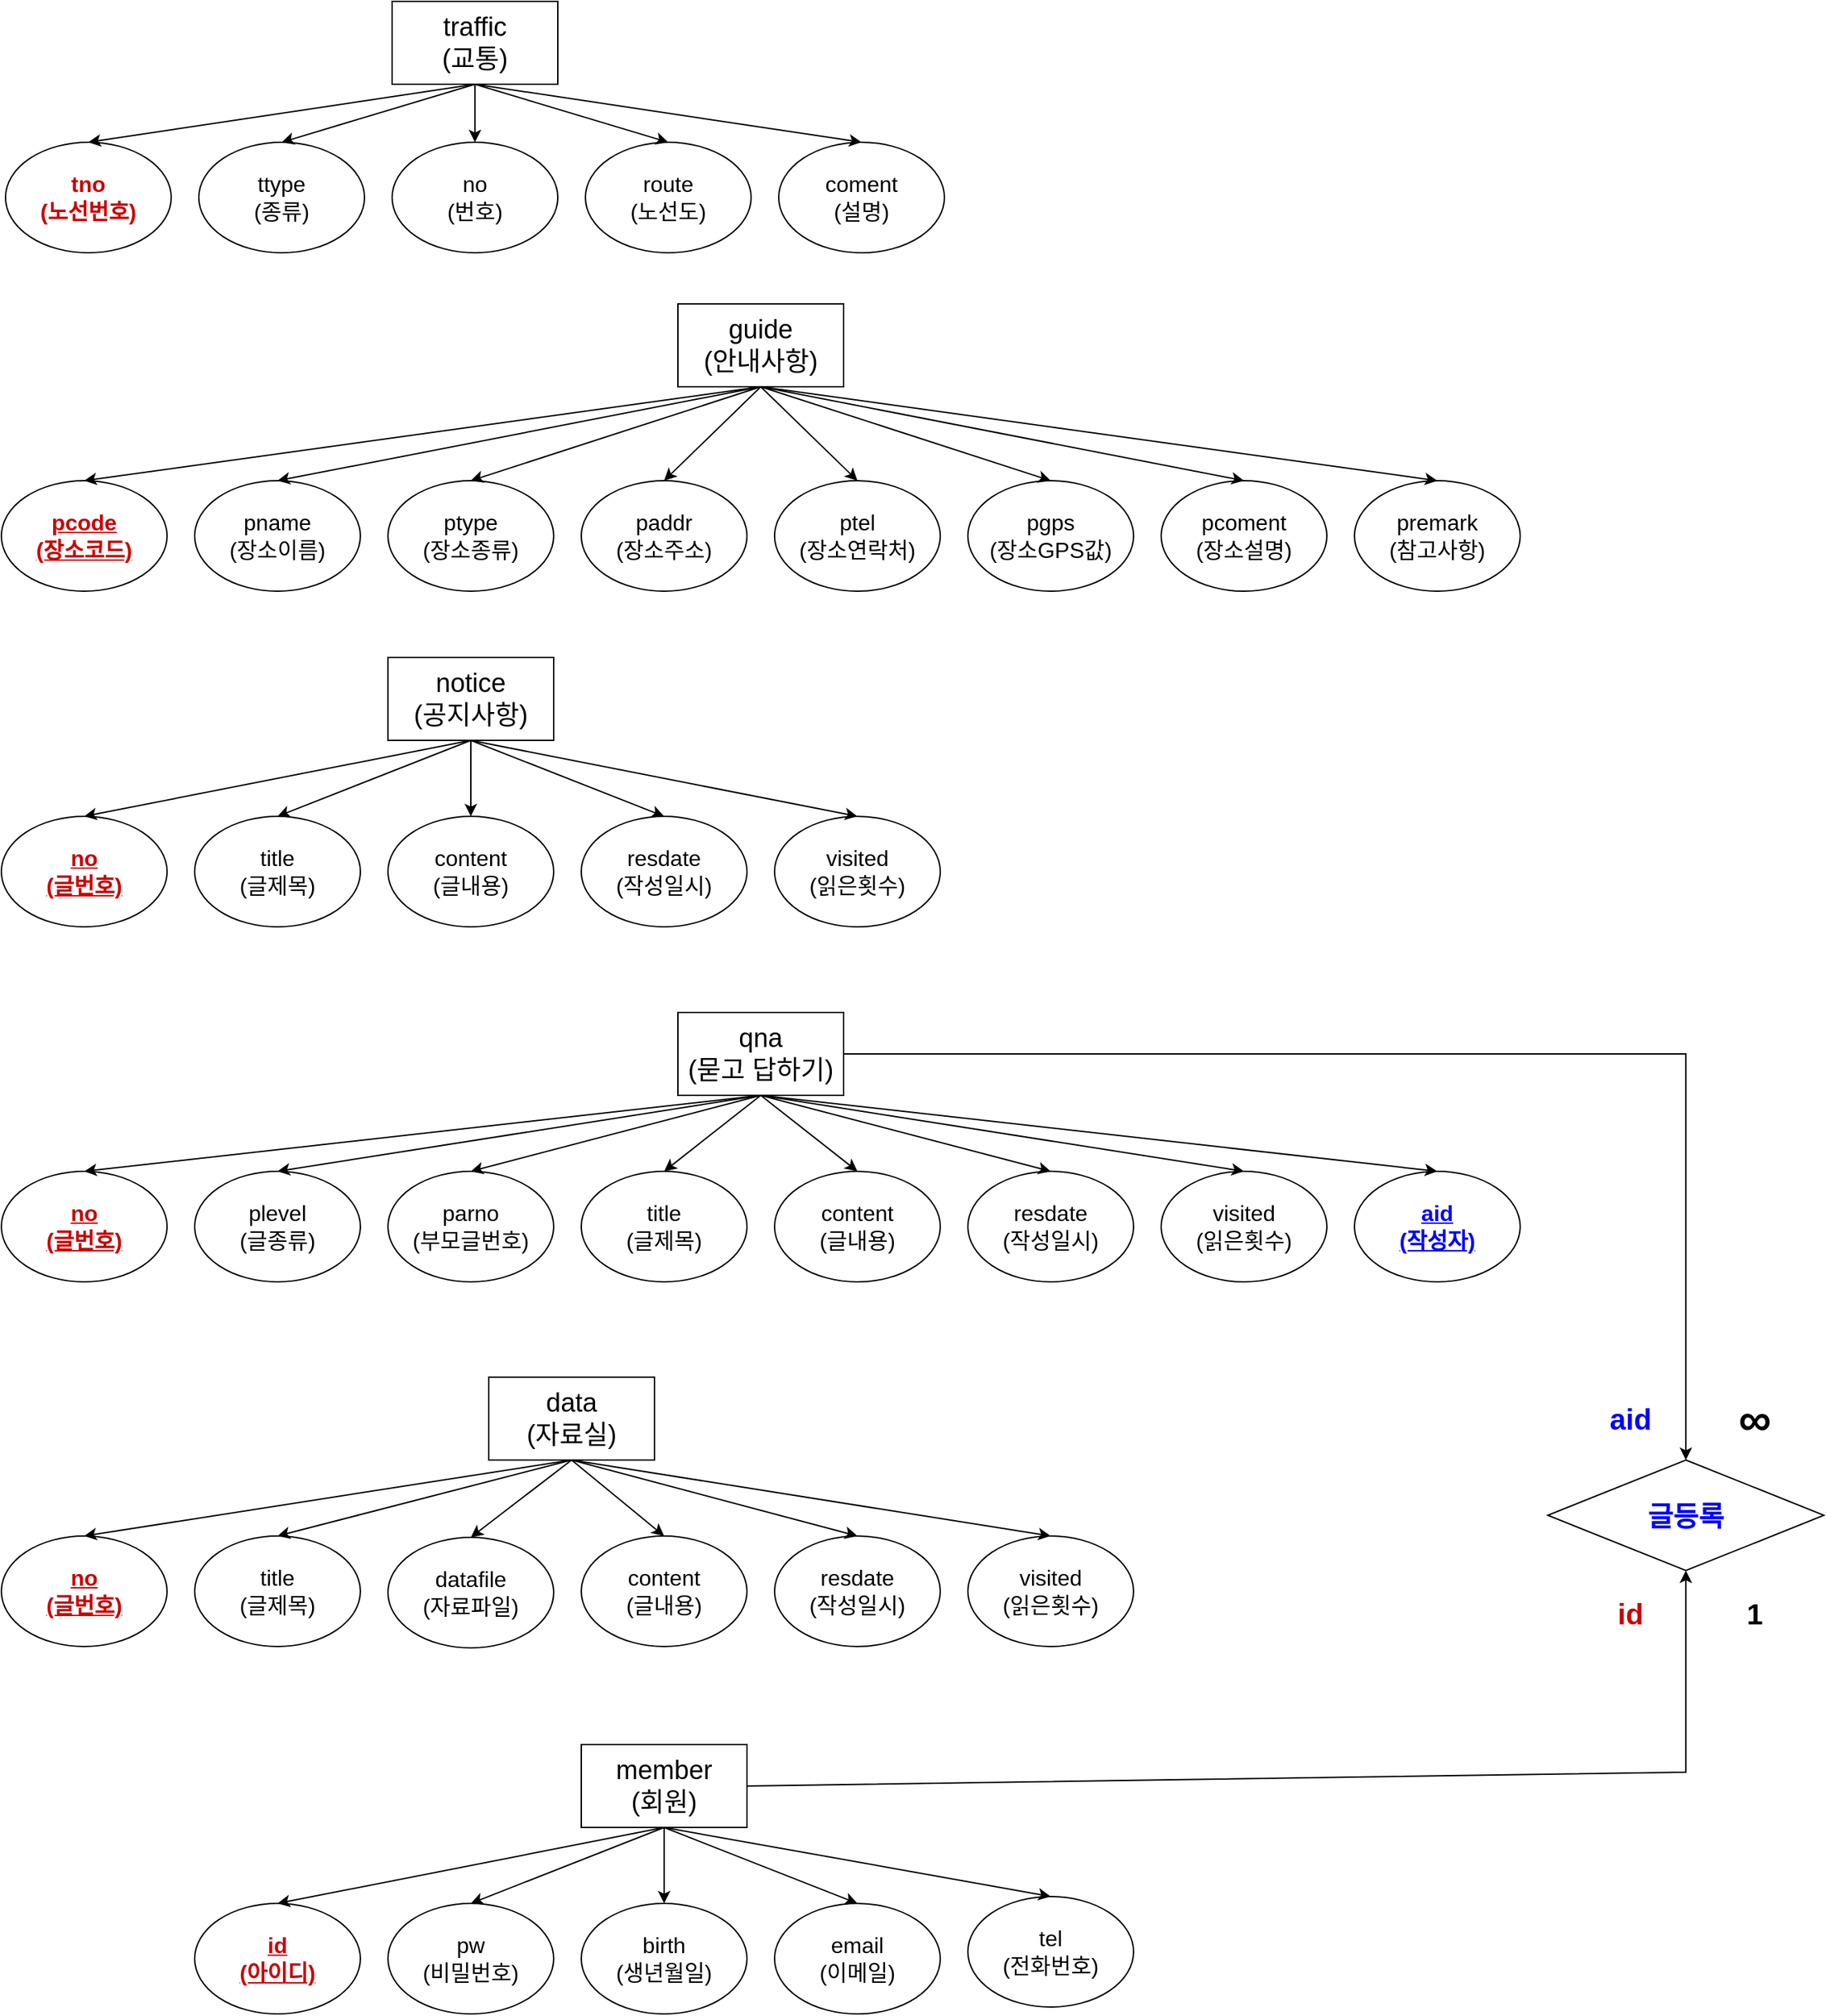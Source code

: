 <mxfile version="24.2.1" type="device">
  <diagram name="페이지-1" id="w8w89XettnfoNuSukhd3">
    <mxGraphModel dx="1969" dy="878" grid="1" gridSize="10" guides="1" tooltips="1" connect="1" arrows="1" fold="1" page="1" pageScale="1" pageWidth="827" pageHeight="1169" math="0" shadow="0">
      <root>
        <mxCell id="0" />
        <mxCell id="1" parent="0" />
        <mxCell id="DZGPDvpxpe8UDhPTBdSN-1" value="&lt;font style=&quot;font-size: 19px;&quot;&gt;traffic&lt;/font&gt;&lt;div style=&quot;font-size: 19px;&quot;&gt;&lt;font style=&quot;font-size: 19px;&quot;&gt;(교통)&lt;/font&gt;&lt;/div&gt;" style="rounded=0;whiteSpace=wrap;html=1;" parent="1" vertex="1">
          <mxGeometry x="333" y="58" width="120" height="60" as="geometry" />
        </mxCell>
        <mxCell id="DZGPDvpxpe8UDhPTBdSN-2" value="&lt;font style=&quot;font-size: 16px;&quot;&gt;ttype&lt;/font&gt;&lt;div style=&quot;font-size: 16px;&quot;&gt;&lt;font style=&quot;font-size: 16px;&quot;&gt;(종류)&lt;/font&gt;&lt;/div&gt;" style="ellipse;whiteSpace=wrap;html=1;" parent="1" vertex="1">
          <mxGeometry x="193" y="160" width="120" height="80" as="geometry" />
        </mxCell>
        <mxCell id="DZGPDvpxpe8UDhPTBdSN-3" value="&lt;span style=&quot;font-size: 16px;&quot;&gt;no&lt;/span&gt;&lt;br&gt;&lt;div style=&quot;font-size: 16px;&quot;&gt;&lt;font style=&quot;font-size: 16px;&quot;&gt;(번호)&lt;/font&gt;&lt;/div&gt;" style="ellipse;whiteSpace=wrap;html=1;" parent="1" vertex="1">
          <mxGeometry x="333" y="160" width="120" height="80" as="geometry" />
        </mxCell>
        <mxCell id="DZGPDvpxpe8UDhPTBdSN-4" value="&lt;span style=&quot;font-size: 16px;&quot;&gt;route&lt;/span&gt;&lt;div&gt;&lt;span style=&quot;font-size: 16px;&quot;&gt;(노선도)&lt;/span&gt;&lt;/div&gt;" style="ellipse;whiteSpace=wrap;html=1;" parent="1" vertex="1">
          <mxGeometry x="473" y="160" width="120" height="80" as="geometry" />
        </mxCell>
        <mxCell id="DZGPDvpxpe8UDhPTBdSN-5" value="&lt;span style=&quot;font-size: 16px;&quot;&gt;coment&lt;/span&gt;&lt;br&gt;&lt;div style=&quot;font-size: 16px;&quot;&gt;&lt;font style=&quot;font-size: 16px;&quot;&gt;(설명)&lt;/font&gt;&lt;/div&gt;" style="ellipse;whiteSpace=wrap;html=1;" parent="1" vertex="1">
          <mxGeometry x="613" y="160" width="120" height="80" as="geometry" />
        </mxCell>
        <mxCell id="DZGPDvpxpe8UDhPTBdSN-6" value="" style="endArrow=classic;html=1;rounded=0;exitX=0.5;exitY=1;exitDx=0;exitDy=0;entryX=0.5;entryY=0;entryDx=0;entryDy=0;" parent="1" source="DZGPDvpxpe8UDhPTBdSN-1" target="DZGPDvpxpe8UDhPTBdSN-2" edge="1">
          <mxGeometry width="50" height="50" relative="1" as="geometry">
            <mxPoint x="533" y="390" as="sourcePoint" />
            <mxPoint x="583" y="340" as="targetPoint" />
          </mxGeometry>
        </mxCell>
        <mxCell id="DZGPDvpxpe8UDhPTBdSN-7" value="" style="endArrow=classic;html=1;rounded=0;exitX=0.5;exitY=1;exitDx=0;exitDy=0;entryX=0.5;entryY=0;entryDx=0;entryDy=0;" parent="1" source="DZGPDvpxpe8UDhPTBdSN-1" target="DZGPDvpxpe8UDhPTBdSN-3" edge="1">
          <mxGeometry width="50" height="50" relative="1" as="geometry">
            <mxPoint x="533" y="390" as="sourcePoint" />
            <mxPoint x="583" y="340" as="targetPoint" />
          </mxGeometry>
        </mxCell>
        <mxCell id="DZGPDvpxpe8UDhPTBdSN-8" value="" style="endArrow=classic;html=1;rounded=0;exitX=0.5;exitY=1;exitDx=0;exitDy=0;entryX=0.5;entryY=0;entryDx=0;entryDy=0;" parent="1" source="DZGPDvpxpe8UDhPTBdSN-1" target="DZGPDvpxpe8UDhPTBdSN-4" edge="1">
          <mxGeometry width="50" height="50" relative="1" as="geometry">
            <mxPoint x="533" y="390" as="sourcePoint" />
            <mxPoint x="583" y="340" as="targetPoint" />
          </mxGeometry>
        </mxCell>
        <mxCell id="DZGPDvpxpe8UDhPTBdSN-9" value="" style="endArrow=classic;html=1;rounded=0;exitX=0.5;exitY=1;exitDx=0;exitDy=0;entryX=0.5;entryY=0;entryDx=0;entryDy=0;" parent="1" source="DZGPDvpxpe8UDhPTBdSN-1" target="DZGPDvpxpe8UDhPTBdSN-5" edge="1">
          <mxGeometry width="50" height="50" relative="1" as="geometry">
            <mxPoint x="533" y="390" as="sourcePoint" />
            <mxPoint x="583" y="340" as="targetPoint" />
          </mxGeometry>
        </mxCell>
        <mxCell id="DZGPDvpxpe8UDhPTBdSN-10" value="&lt;font style=&quot;font-size: 19px;&quot;&gt;guide&lt;/font&gt;&lt;div style=&quot;font-size: 19px;&quot;&gt;&lt;font style=&quot;font-size: 19px;&quot;&gt;(안내사항)&lt;/font&gt;&lt;/div&gt;" style="rounded=0;whiteSpace=wrap;html=1;" parent="1" vertex="1">
          <mxGeometry x="540" y="277" width="120" height="60" as="geometry" />
        </mxCell>
        <mxCell id="DZGPDvpxpe8UDhPTBdSN-11" value="&lt;b style=&quot;&quot;&gt;&lt;font style=&quot;&quot; color=&quot;#cc0000&quot;&gt;&lt;u&gt;&lt;span style=&quot;font-size: 16px;&quot;&gt;pcode&lt;/span&gt;&lt;br&gt;&lt;/u&gt;&lt;/font&gt;&lt;/b&gt;&lt;div style=&quot;font-size: 16px;&quot;&gt;&lt;font color=&quot;#cc0000&quot; style=&quot;font-size: 16px;&quot;&gt;&lt;b style=&quot;&quot;&gt;&lt;u&gt;(장소코드)&lt;/u&gt;&lt;/b&gt;&lt;/font&gt;&lt;/div&gt;" style="ellipse;whiteSpace=wrap;html=1;" parent="1" vertex="1">
          <mxGeometry x="50" y="405" width="120" height="80" as="geometry" />
        </mxCell>
        <mxCell id="DZGPDvpxpe8UDhPTBdSN-12" value="&lt;span style=&quot;font-size: 16px;&quot;&gt;pname&lt;/span&gt;&lt;br&gt;&lt;div style=&quot;font-size: 16px;&quot;&gt;&lt;font style=&quot;font-size: 16px;&quot;&gt;(장소이름)&lt;/font&gt;&lt;/div&gt;" style="ellipse;whiteSpace=wrap;html=1;" parent="1" vertex="1">
          <mxGeometry x="190" y="405" width="120" height="80" as="geometry" />
        </mxCell>
        <mxCell id="DZGPDvpxpe8UDhPTBdSN-13" value="&lt;span style=&quot;font-size: 16px;&quot;&gt;ptype&lt;/span&gt;&lt;br&gt;&lt;div style=&quot;font-size: 16px;&quot;&gt;&lt;font style=&quot;font-size: 16px;&quot;&gt;(장소종류)&lt;/font&gt;&lt;/div&gt;" style="ellipse;whiteSpace=wrap;html=1;" parent="1" vertex="1">
          <mxGeometry x="330" y="405" width="120" height="80" as="geometry" />
        </mxCell>
        <mxCell id="DZGPDvpxpe8UDhPTBdSN-14" value="&lt;span style=&quot;font-size: 16px;&quot;&gt;paddr&lt;/span&gt;&lt;br&gt;&lt;div style=&quot;font-size: 16px;&quot;&gt;&lt;font style=&quot;font-size: 16px;&quot;&gt;(장소주소)&lt;/font&gt;&lt;/div&gt;" style="ellipse;whiteSpace=wrap;html=1;" parent="1" vertex="1">
          <mxGeometry x="470" y="405" width="120" height="80" as="geometry" />
        </mxCell>
        <mxCell id="DZGPDvpxpe8UDhPTBdSN-15" value="&lt;span style=&quot;font-size: 16px;&quot;&gt;ptel&lt;/span&gt;&lt;br&gt;&lt;div style=&quot;font-size: 16px;&quot;&gt;&lt;font style=&quot;font-size: 16px;&quot;&gt;(장소연락처)&lt;/font&gt;&lt;/div&gt;" style="ellipse;whiteSpace=wrap;html=1;" parent="1" vertex="1">
          <mxGeometry x="610" y="405" width="120" height="80" as="geometry" />
        </mxCell>
        <mxCell id="DZGPDvpxpe8UDhPTBdSN-16" value="&lt;span style=&quot;font-size: 16px;&quot;&gt;pgps&lt;/span&gt;&lt;br&gt;&lt;div style=&quot;font-size: 16px;&quot;&gt;&lt;font style=&quot;font-size: 16px;&quot;&gt;(장소GPS값)&lt;/font&gt;&lt;/div&gt;" style="ellipse;whiteSpace=wrap;html=1;" parent="1" vertex="1">
          <mxGeometry x="750" y="405" width="120" height="80" as="geometry" />
        </mxCell>
        <mxCell id="DZGPDvpxpe8UDhPTBdSN-17" value="&lt;span style=&quot;font-size: 16px;&quot;&gt;pcoment&lt;/span&gt;&lt;br&gt;&lt;div style=&quot;font-size: 16px;&quot;&gt;&lt;font style=&quot;font-size: 16px;&quot;&gt;(장소설명)&lt;/font&gt;&lt;/div&gt;" style="ellipse;whiteSpace=wrap;html=1;" parent="1" vertex="1">
          <mxGeometry x="890" y="405" width="120" height="80" as="geometry" />
        </mxCell>
        <mxCell id="DZGPDvpxpe8UDhPTBdSN-18" value="&lt;span style=&quot;font-size: 16px;&quot;&gt;premark&lt;/span&gt;&lt;br&gt;&lt;div style=&quot;font-size: 16px;&quot;&gt;&lt;font style=&quot;font-size: 16px;&quot;&gt;(참고사항)&lt;/font&gt;&lt;/div&gt;" style="ellipse;whiteSpace=wrap;html=1;" parent="1" vertex="1">
          <mxGeometry x="1030" y="405" width="120" height="80" as="geometry" />
        </mxCell>
        <mxCell id="DZGPDvpxpe8UDhPTBdSN-19" value="" style="endArrow=classic;html=1;rounded=0;exitX=0.5;exitY=1;exitDx=0;exitDy=0;entryX=0.5;entryY=0;entryDx=0;entryDy=0;" parent="1" source="DZGPDvpxpe8UDhPTBdSN-10" target="DZGPDvpxpe8UDhPTBdSN-11" edge="1">
          <mxGeometry width="50" height="50" relative="1" as="geometry">
            <mxPoint x="540" y="505" as="sourcePoint" />
            <mxPoint x="590" y="455" as="targetPoint" />
          </mxGeometry>
        </mxCell>
        <mxCell id="DZGPDvpxpe8UDhPTBdSN-20" value="" style="endArrow=classic;html=1;rounded=0;exitX=0.5;exitY=1;exitDx=0;exitDy=0;entryX=0.5;entryY=0;entryDx=0;entryDy=0;" parent="1" source="DZGPDvpxpe8UDhPTBdSN-10" target="DZGPDvpxpe8UDhPTBdSN-12" edge="1">
          <mxGeometry width="50" height="50" relative="1" as="geometry">
            <mxPoint x="540" y="505" as="sourcePoint" />
            <mxPoint x="590" y="455" as="targetPoint" />
          </mxGeometry>
        </mxCell>
        <mxCell id="DZGPDvpxpe8UDhPTBdSN-21" value="" style="endArrow=classic;html=1;rounded=0;entryX=0.5;entryY=0;entryDx=0;entryDy=0;exitX=0.5;exitY=1;exitDx=0;exitDy=0;" parent="1" source="DZGPDvpxpe8UDhPTBdSN-10" target="DZGPDvpxpe8UDhPTBdSN-14" edge="1">
          <mxGeometry width="50" height="50" relative="1" as="geometry">
            <mxPoint x="540" y="505" as="sourcePoint" />
            <mxPoint x="590" y="455" as="targetPoint" />
          </mxGeometry>
        </mxCell>
        <mxCell id="DZGPDvpxpe8UDhPTBdSN-22" value="" style="endArrow=classic;html=1;rounded=0;entryX=0.5;entryY=0;entryDx=0;entryDy=0;exitX=0.5;exitY=1;exitDx=0;exitDy=0;" parent="1" source="DZGPDvpxpe8UDhPTBdSN-10" target="DZGPDvpxpe8UDhPTBdSN-13" edge="1">
          <mxGeometry width="50" height="50" relative="1" as="geometry">
            <mxPoint x="540" y="505" as="sourcePoint" />
            <mxPoint x="590" y="455" as="targetPoint" />
          </mxGeometry>
        </mxCell>
        <mxCell id="DZGPDvpxpe8UDhPTBdSN-23" value="" style="endArrow=classic;html=1;rounded=0;exitX=0.5;exitY=1;exitDx=0;exitDy=0;entryX=0.5;entryY=0;entryDx=0;entryDy=0;" parent="1" source="DZGPDvpxpe8UDhPTBdSN-10" target="DZGPDvpxpe8UDhPTBdSN-18" edge="1">
          <mxGeometry width="50" height="50" relative="1" as="geometry">
            <mxPoint x="540" y="505" as="sourcePoint" />
            <mxPoint x="590" y="455" as="targetPoint" />
          </mxGeometry>
        </mxCell>
        <mxCell id="DZGPDvpxpe8UDhPTBdSN-24" value="" style="endArrow=classic;html=1;rounded=0;entryX=0.5;entryY=0;entryDx=0;entryDy=0;exitX=0.5;exitY=1;exitDx=0;exitDy=0;" parent="1" source="DZGPDvpxpe8UDhPTBdSN-10" target="DZGPDvpxpe8UDhPTBdSN-17" edge="1">
          <mxGeometry width="50" height="50" relative="1" as="geometry">
            <mxPoint x="540" y="505" as="sourcePoint" />
            <mxPoint x="590" y="455" as="targetPoint" />
          </mxGeometry>
        </mxCell>
        <mxCell id="DZGPDvpxpe8UDhPTBdSN-25" value="" style="endArrow=classic;html=1;rounded=0;entryX=0.5;entryY=0;entryDx=0;entryDy=0;exitX=0.5;exitY=1;exitDx=0;exitDy=0;" parent="1" source="DZGPDvpxpe8UDhPTBdSN-10" target="DZGPDvpxpe8UDhPTBdSN-16" edge="1">
          <mxGeometry width="50" height="50" relative="1" as="geometry">
            <mxPoint x="540" y="505" as="sourcePoint" />
            <mxPoint x="590" y="455" as="targetPoint" />
          </mxGeometry>
        </mxCell>
        <mxCell id="DZGPDvpxpe8UDhPTBdSN-26" value="" style="endArrow=classic;html=1;rounded=0;exitX=0.5;exitY=1;exitDx=0;exitDy=0;entryX=0.5;entryY=0;entryDx=0;entryDy=0;" parent="1" source="DZGPDvpxpe8UDhPTBdSN-10" target="DZGPDvpxpe8UDhPTBdSN-15" edge="1">
          <mxGeometry width="50" height="50" relative="1" as="geometry">
            <mxPoint x="540" y="505" as="sourcePoint" />
            <mxPoint x="590" y="455" as="targetPoint" />
          </mxGeometry>
        </mxCell>
        <mxCell id="DZGPDvpxpe8UDhPTBdSN-27" value="&lt;font style=&quot;font-size: 19px;&quot;&gt;notice&lt;/font&gt;&lt;div style=&quot;font-size: 19px;&quot;&gt;&lt;font style=&quot;font-size: 19px;&quot;&gt;(공지사항)&lt;/font&gt;&lt;/div&gt;" style="rounded=0;whiteSpace=wrap;html=1;" parent="1" vertex="1">
          <mxGeometry x="330" y="533" width="120" height="60" as="geometry" />
        </mxCell>
        <mxCell id="DZGPDvpxpe8UDhPTBdSN-28" value="&lt;b&gt;&lt;font style=&quot;&quot; color=&quot;#cc0000&quot;&gt;&lt;u&gt;&lt;span style=&quot;font-size: 16px;&quot;&gt;no&lt;/span&gt;&lt;br&gt;&lt;/u&gt;&lt;/font&gt;&lt;/b&gt;&lt;div style=&quot;font-size: 16px;&quot;&gt;&lt;font color=&quot;#cc0000&quot; style=&quot;font-size: 16px;&quot;&gt;&lt;b&gt;&lt;u&gt;(글번호)&lt;/u&gt;&lt;/b&gt;&lt;/font&gt;&lt;/div&gt;" style="ellipse;whiteSpace=wrap;html=1;" parent="1" vertex="1">
          <mxGeometry x="50" y="648" width="120" height="80" as="geometry" />
        </mxCell>
        <mxCell id="DZGPDvpxpe8UDhPTBdSN-29" value="&lt;span style=&quot;font-size: 16px;&quot;&gt;title&lt;/span&gt;&lt;br&gt;&lt;div style=&quot;font-size: 16px;&quot;&gt;&lt;font style=&quot;font-size: 16px;&quot;&gt;(글제목)&lt;/font&gt;&lt;/div&gt;" style="ellipse;whiteSpace=wrap;html=1;" parent="1" vertex="1">
          <mxGeometry x="190" y="648" width="120" height="80" as="geometry" />
        </mxCell>
        <mxCell id="DZGPDvpxpe8UDhPTBdSN-30" value="&lt;span style=&quot;font-size: 16px;&quot;&gt;content&lt;/span&gt;&lt;br&gt;&lt;div style=&quot;font-size: 16px;&quot;&gt;&lt;font style=&quot;font-size: 16px;&quot;&gt;(글내용)&lt;/font&gt;&lt;/div&gt;" style="ellipse;whiteSpace=wrap;html=1;" parent="1" vertex="1">
          <mxGeometry x="330" y="648" width="120" height="80" as="geometry" />
        </mxCell>
        <mxCell id="DZGPDvpxpe8UDhPTBdSN-31" value="&lt;span style=&quot;font-size: 16px;&quot;&gt;resdate&lt;/span&gt;&lt;br&gt;&lt;div style=&quot;font-size: 16px;&quot;&gt;&lt;font style=&quot;font-size: 16px;&quot;&gt;(작성일시)&lt;/font&gt;&lt;/div&gt;" style="ellipse;whiteSpace=wrap;html=1;" parent="1" vertex="1">
          <mxGeometry x="470" y="648" width="120" height="80" as="geometry" />
        </mxCell>
        <mxCell id="DZGPDvpxpe8UDhPTBdSN-32" value="&lt;span style=&quot;font-size: 16px;&quot;&gt;visited&lt;/span&gt;&lt;br&gt;&lt;div style=&quot;font-size: 16px;&quot;&gt;&lt;font style=&quot;font-size: 16px;&quot;&gt;(읽은횟수)&lt;/font&gt;&lt;/div&gt;" style="ellipse;whiteSpace=wrap;html=1;" parent="1" vertex="1">
          <mxGeometry x="610" y="648" width="120" height="80" as="geometry" />
        </mxCell>
        <mxCell id="DZGPDvpxpe8UDhPTBdSN-33" value="" style="endArrow=classic;html=1;rounded=0;exitX=0.5;exitY=1;exitDx=0;exitDy=0;entryX=0.5;entryY=0;entryDx=0;entryDy=0;" parent="1" source="DZGPDvpxpe8UDhPTBdSN-27" target="DZGPDvpxpe8UDhPTBdSN-28" edge="1">
          <mxGeometry width="50" height="50" relative="1" as="geometry">
            <mxPoint x="590" y="478" as="sourcePoint" />
            <mxPoint x="640" y="428" as="targetPoint" />
          </mxGeometry>
        </mxCell>
        <mxCell id="DZGPDvpxpe8UDhPTBdSN-34" value="" style="endArrow=classic;html=1;rounded=0;exitX=0.5;exitY=1;exitDx=0;exitDy=0;entryX=0.5;entryY=0;entryDx=0;entryDy=0;" parent="1" source="DZGPDvpxpe8UDhPTBdSN-27" target="DZGPDvpxpe8UDhPTBdSN-29" edge="1">
          <mxGeometry width="50" height="50" relative="1" as="geometry">
            <mxPoint x="590" y="478" as="sourcePoint" />
            <mxPoint x="640" y="428" as="targetPoint" />
          </mxGeometry>
        </mxCell>
        <mxCell id="DZGPDvpxpe8UDhPTBdSN-35" value="" style="endArrow=classic;html=1;rounded=0;exitX=0.5;exitY=1;exitDx=0;exitDy=0;" parent="1" source="DZGPDvpxpe8UDhPTBdSN-27" target="DZGPDvpxpe8UDhPTBdSN-30" edge="1">
          <mxGeometry width="50" height="50" relative="1" as="geometry">
            <mxPoint x="590" y="478" as="sourcePoint" />
            <mxPoint x="640" y="428" as="targetPoint" />
          </mxGeometry>
        </mxCell>
        <mxCell id="DZGPDvpxpe8UDhPTBdSN-36" value="" style="endArrow=classic;html=1;rounded=0;exitX=0.5;exitY=1;exitDx=0;exitDy=0;entryX=0.5;entryY=0;entryDx=0;entryDy=0;" parent="1" source="DZGPDvpxpe8UDhPTBdSN-27" target="DZGPDvpxpe8UDhPTBdSN-32" edge="1">
          <mxGeometry width="50" height="50" relative="1" as="geometry">
            <mxPoint x="590" y="478" as="sourcePoint" />
            <mxPoint x="640" y="428" as="targetPoint" />
          </mxGeometry>
        </mxCell>
        <mxCell id="DZGPDvpxpe8UDhPTBdSN-37" value="" style="endArrow=classic;html=1;rounded=0;exitX=0.5;exitY=1;exitDx=0;exitDy=0;entryX=0.5;entryY=0;entryDx=0;entryDy=0;" parent="1" source="DZGPDvpxpe8UDhPTBdSN-27" target="DZGPDvpxpe8UDhPTBdSN-31" edge="1">
          <mxGeometry width="50" height="50" relative="1" as="geometry">
            <mxPoint x="590" y="478" as="sourcePoint" />
            <mxPoint x="640" y="428" as="targetPoint" />
          </mxGeometry>
        </mxCell>
        <mxCell id="DZGPDvpxpe8UDhPTBdSN-38" value="&lt;font style=&quot;font-size: 19px;&quot;&gt;qna&lt;br&gt;&lt;/font&gt;&lt;div style=&quot;font-size: 19px;&quot;&gt;&lt;font style=&quot;font-size: 19px;&quot;&gt;(묻고 답하기)&lt;/font&gt;&lt;/div&gt;" style="rounded=0;whiteSpace=wrap;html=1;" parent="1" vertex="1">
          <mxGeometry x="540" y="790" width="120" height="60" as="geometry" />
        </mxCell>
        <mxCell id="DZGPDvpxpe8UDhPTBdSN-39" value="&lt;b&gt;&lt;font color=&quot;#cc0000&quot;&gt;&lt;u&gt;&lt;span style=&quot;font-size: 16px;&quot;&gt;no&lt;/span&gt;&lt;br&gt;&lt;/u&gt;&lt;/font&gt;&lt;/b&gt;&lt;div style=&quot;font-size: 16px;&quot;&gt;&lt;font color=&quot;#cc0000&quot; style=&quot;font-size: 16px;&quot;&gt;&lt;b&gt;&lt;u&gt;(글번호)&lt;/u&gt;&lt;/b&gt;&lt;/font&gt;&lt;/div&gt;" style="ellipse;whiteSpace=wrap;html=1;" parent="1" vertex="1">
          <mxGeometry x="50" y="905" width="120" height="80" as="geometry" />
        </mxCell>
        <mxCell id="DZGPDvpxpe8UDhPTBdSN-40" value="&lt;span style=&quot;font-size: 16px;&quot;&gt;plevel&lt;/span&gt;&lt;br&gt;&lt;div style=&quot;font-size: 16px;&quot;&gt;&lt;font style=&quot;font-size: 16px;&quot;&gt;(글종류)&lt;/font&gt;&lt;/div&gt;" style="ellipse;whiteSpace=wrap;html=1;" parent="1" vertex="1">
          <mxGeometry x="190" y="905" width="120" height="80" as="geometry" />
        </mxCell>
        <mxCell id="DZGPDvpxpe8UDhPTBdSN-41" value="&lt;span style=&quot;font-size: 16px;&quot;&gt;parno&lt;/span&gt;&lt;br&gt;&lt;div style=&quot;font-size: 16px;&quot;&gt;&lt;font style=&quot;font-size: 16px;&quot;&gt;(부모글번호)&lt;/font&gt;&lt;/div&gt;" style="ellipse;whiteSpace=wrap;html=1;" parent="1" vertex="1">
          <mxGeometry x="330" y="905" width="120" height="80" as="geometry" />
        </mxCell>
        <mxCell id="DZGPDvpxpe8UDhPTBdSN-42" value="&lt;span style=&quot;font-size: 16px;&quot;&gt;title&lt;/span&gt;&lt;br&gt;&lt;div style=&quot;font-size: 16px;&quot;&gt;(글제목)&lt;/div&gt;" style="ellipse;whiteSpace=wrap;html=1;" parent="1" vertex="1">
          <mxGeometry x="470" y="905" width="120" height="80" as="geometry" />
        </mxCell>
        <mxCell id="DZGPDvpxpe8UDhPTBdSN-44" value="" style="endArrow=classic;html=1;rounded=0;exitX=0.5;exitY=1;exitDx=0;exitDy=0;entryX=0.5;entryY=0;entryDx=0;entryDy=0;" parent="1" source="DZGPDvpxpe8UDhPTBdSN-38" target="DZGPDvpxpe8UDhPTBdSN-39" edge="1">
          <mxGeometry width="50" height="50" relative="1" as="geometry">
            <mxPoint x="590" y="735" as="sourcePoint" />
            <mxPoint x="640" y="685" as="targetPoint" />
          </mxGeometry>
        </mxCell>
        <mxCell id="DZGPDvpxpe8UDhPTBdSN-45" value="" style="endArrow=classic;html=1;rounded=0;exitX=0.5;exitY=1;exitDx=0;exitDy=0;entryX=0.5;entryY=0;entryDx=0;entryDy=0;" parent="1" source="DZGPDvpxpe8UDhPTBdSN-38" target="DZGPDvpxpe8UDhPTBdSN-40" edge="1">
          <mxGeometry width="50" height="50" relative="1" as="geometry">
            <mxPoint x="590" y="735" as="sourcePoint" />
            <mxPoint x="640" y="685" as="targetPoint" />
          </mxGeometry>
        </mxCell>
        <mxCell id="DZGPDvpxpe8UDhPTBdSN-46" value="" style="endArrow=classic;html=1;rounded=0;exitX=0.5;exitY=1;exitDx=0;exitDy=0;entryX=0.5;entryY=0;entryDx=0;entryDy=0;" parent="1" source="DZGPDvpxpe8UDhPTBdSN-38" target="DZGPDvpxpe8UDhPTBdSN-41" edge="1">
          <mxGeometry width="50" height="50" relative="1" as="geometry">
            <mxPoint x="590" y="735" as="sourcePoint" />
            <mxPoint x="640" y="685" as="targetPoint" />
          </mxGeometry>
        </mxCell>
        <mxCell id="DZGPDvpxpe8UDhPTBdSN-47" value="" style="endArrow=classic;html=1;rounded=0;exitX=0.5;exitY=1;exitDx=0;exitDy=0;entryX=0.5;entryY=0;entryDx=0;entryDy=0;" parent="1" source="DZGPDvpxpe8UDhPTBdSN-38" edge="1">
          <mxGeometry width="50" height="50" relative="1" as="geometry">
            <mxPoint x="590" y="735" as="sourcePoint" />
            <mxPoint x="670" y="905" as="targetPoint" />
          </mxGeometry>
        </mxCell>
        <mxCell id="DZGPDvpxpe8UDhPTBdSN-48" value="" style="endArrow=classic;html=1;rounded=0;exitX=0.5;exitY=1;exitDx=0;exitDy=0;entryX=0.5;entryY=0;entryDx=0;entryDy=0;" parent="1" source="DZGPDvpxpe8UDhPTBdSN-38" target="DZGPDvpxpe8UDhPTBdSN-42" edge="1">
          <mxGeometry width="50" height="50" relative="1" as="geometry">
            <mxPoint x="590" y="735" as="sourcePoint" />
            <mxPoint x="640" y="685" as="targetPoint" />
          </mxGeometry>
        </mxCell>
        <mxCell id="DZGPDvpxpe8UDhPTBdSN-49" value="&lt;span style=&quot;font-size: 16px;&quot;&gt;content&lt;/span&gt;&lt;br&gt;&lt;div style=&quot;font-size: 16px;&quot;&gt;&lt;font style=&quot;font-size: 16px;&quot;&gt;(글내용)&lt;/font&gt;&lt;/div&gt;" style="ellipse;whiteSpace=wrap;html=1;" parent="1" vertex="1">
          <mxGeometry x="610" y="905" width="120" height="80" as="geometry" />
        </mxCell>
        <mxCell id="DZGPDvpxpe8UDhPTBdSN-50" value="&lt;span style=&quot;font-size: 16px;&quot;&gt;resdate&lt;/span&gt;&lt;br&gt;&lt;div style=&quot;font-size: 16px;&quot;&gt;&lt;font style=&quot;font-size: 16px;&quot;&gt;(작성일시)&lt;/font&gt;&lt;/div&gt;" style="ellipse;whiteSpace=wrap;html=1;" parent="1" vertex="1">
          <mxGeometry x="750" y="905" width="120" height="80" as="geometry" />
        </mxCell>
        <mxCell id="DZGPDvpxpe8UDhPTBdSN-51" value="&lt;span style=&quot;font-size: 16px;&quot;&gt;visited&lt;/span&gt;&lt;br&gt;&lt;div style=&quot;font-size: 16px;&quot;&gt;&lt;font style=&quot;font-size: 16px;&quot;&gt;(읽은횟수)&lt;/font&gt;&lt;/div&gt;" style="ellipse;whiteSpace=wrap;html=1;" parent="1" vertex="1">
          <mxGeometry x="890" y="905" width="120" height="80" as="geometry" />
        </mxCell>
        <mxCell id="DZGPDvpxpe8UDhPTBdSN-52" value="&lt;b&gt;&lt;font color=&quot;#0000ff&quot;&gt;&lt;u&gt;&lt;span style=&quot;font-size: 16px;&quot;&gt;aid&lt;/span&gt;&lt;br&gt;&lt;/u&gt;&lt;/font&gt;&lt;/b&gt;&lt;div style=&quot;font-size: 16px;&quot;&gt;&lt;font color=&quot;#0000ff&quot; style=&quot;font-size: 16px;&quot;&gt;&lt;b&gt;&lt;u&gt;(작성자)&lt;/u&gt;&lt;/b&gt;&lt;/font&gt;&lt;/div&gt;" style="ellipse;whiteSpace=wrap;html=1;" parent="1" vertex="1">
          <mxGeometry x="1030" y="905" width="120" height="80" as="geometry" />
        </mxCell>
        <mxCell id="DZGPDvpxpe8UDhPTBdSN-53" value="" style="endArrow=classic;html=1;rounded=0;entryX=0.5;entryY=0;entryDx=0;entryDy=0;exitX=0.5;exitY=1;exitDx=0;exitDy=0;" parent="1" source="DZGPDvpxpe8UDhPTBdSN-38" target="DZGPDvpxpe8UDhPTBdSN-50" edge="1">
          <mxGeometry width="50" height="50" relative="1" as="geometry">
            <mxPoint x="590" y="900" as="sourcePoint" />
            <mxPoint x="640" y="850" as="targetPoint" />
          </mxGeometry>
        </mxCell>
        <mxCell id="DZGPDvpxpe8UDhPTBdSN-54" value="" style="endArrow=classic;html=1;rounded=0;entryX=0.5;entryY=0;entryDx=0;entryDy=0;exitX=0.5;exitY=1;exitDx=0;exitDy=0;" parent="1" source="DZGPDvpxpe8UDhPTBdSN-38" target="DZGPDvpxpe8UDhPTBdSN-51" edge="1">
          <mxGeometry width="50" height="50" relative="1" as="geometry">
            <mxPoint x="590" y="900" as="sourcePoint" />
            <mxPoint x="640" y="850" as="targetPoint" />
          </mxGeometry>
        </mxCell>
        <mxCell id="DZGPDvpxpe8UDhPTBdSN-55" value="" style="endArrow=classic;html=1;rounded=0;entryX=0.5;entryY=0;entryDx=0;entryDy=0;exitX=0.5;exitY=1;exitDx=0;exitDy=0;" parent="1" source="DZGPDvpxpe8UDhPTBdSN-38" target="DZGPDvpxpe8UDhPTBdSN-52" edge="1">
          <mxGeometry width="50" height="50" relative="1" as="geometry">
            <mxPoint x="860" y="780" as="sourcePoint" />
            <mxPoint x="640" y="850" as="targetPoint" />
          </mxGeometry>
        </mxCell>
        <mxCell id="DZGPDvpxpe8UDhPTBdSN-56" value="&lt;span style=&quot;font-size: 19px;&quot;&gt;data&lt;/span&gt;&lt;br&gt;&lt;div style=&quot;font-size: 19px;&quot;&gt;&lt;font style=&quot;font-size: 19px;&quot;&gt;(자료실)&lt;/font&gt;&lt;/div&gt;" style="rounded=0;whiteSpace=wrap;html=1;" parent="1" vertex="1">
          <mxGeometry x="403" y="1054" width="120" height="60" as="geometry" />
        </mxCell>
        <mxCell id="DZGPDvpxpe8UDhPTBdSN-57" value="&lt;b&gt;&lt;font color=&quot;#cc0000&quot;&gt;&lt;u&gt;&lt;span style=&quot;font-size: 16px;&quot;&gt;no&lt;/span&gt;&lt;br&gt;&lt;/u&gt;&lt;/font&gt;&lt;/b&gt;&lt;div style=&quot;font-size: 16px;&quot;&gt;&lt;font color=&quot;#cc0000&quot; style=&quot;font-size: 16px;&quot;&gt;&lt;b&gt;&lt;u&gt;(글번호)&lt;/u&gt;&lt;/b&gt;&lt;/font&gt;&lt;/div&gt;" style="ellipse;whiteSpace=wrap;html=1;" parent="1" vertex="1">
          <mxGeometry x="50" y="1169" width="120" height="80" as="geometry" />
        </mxCell>
        <mxCell id="DZGPDvpxpe8UDhPTBdSN-58" value="&lt;span style=&quot;font-size: 16px;&quot;&gt;title&lt;/span&gt;&lt;br&gt;&lt;div style=&quot;font-size: 16px;&quot;&gt;&lt;font style=&quot;font-size: 16px;&quot;&gt;(글제목)&lt;/font&gt;&lt;/div&gt;" style="ellipse;whiteSpace=wrap;html=1;" parent="1" vertex="1">
          <mxGeometry x="190" y="1169" width="120" height="80" as="geometry" />
        </mxCell>
        <mxCell id="DZGPDvpxpe8UDhPTBdSN-59" value="&lt;span style=&quot;font-size: 16px;&quot;&gt;content&lt;/span&gt;&lt;br&gt;&lt;div style=&quot;font-size: 16px;&quot;&gt;&lt;font style=&quot;font-size: 16px;&quot;&gt;(글내용)&lt;/font&gt;&lt;/div&gt;" style="ellipse;whiteSpace=wrap;html=1;" parent="1" vertex="1">
          <mxGeometry x="470" y="1169" width="120" height="80" as="geometry" />
        </mxCell>
        <mxCell id="DZGPDvpxpe8UDhPTBdSN-60" value="&lt;span style=&quot;font-size: 16px;&quot;&gt;resdate&lt;/span&gt;&lt;br&gt;&lt;div style=&quot;font-size: 16px;&quot;&gt;&lt;font style=&quot;font-size: 16px;&quot;&gt;(작성일시)&lt;/font&gt;&lt;/div&gt;" style="ellipse;whiteSpace=wrap;html=1;" parent="1" vertex="1">
          <mxGeometry x="610" y="1169" width="120" height="80" as="geometry" />
        </mxCell>
        <mxCell id="DZGPDvpxpe8UDhPTBdSN-61" value="&lt;span style=&quot;font-size: 16px;&quot;&gt;visited&lt;/span&gt;&lt;br&gt;&lt;div style=&quot;font-size: 16px;&quot;&gt;&lt;font style=&quot;font-size: 16px;&quot;&gt;(읽은횟수)&lt;/font&gt;&lt;/div&gt;" style="ellipse;whiteSpace=wrap;html=1;" parent="1" vertex="1">
          <mxGeometry x="750" y="1169" width="120" height="80" as="geometry" />
        </mxCell>
        <mxCell id="DZGPDvpxpe8UDhPTBdSN-62" value="" style="endArrow=classic;html=1;rounded=0;exitX=0.5;exitY=1;exitDx=0;exitDy=0;entryX=0.5;entryY=0;entryDx=0;entryDy=0;" parent="1" source="DZGPDvpxpe8UDhPTBdSN-56" target="DZGPDvpxpe8UDhPTBdSN-57" edge="1">
          <mxGeometry width="50" height="50" relative="1" as="geometry">
            <mxPoint x="590" y="999" as="sourcePoint" />
            <mxPoint x="640" y="949" as="targetPoint" />
          </mxGeometry>
        </mxCell>
        <mxCell id="DZGPDvpxpe8UDhPTBdSN-63" value="" style="endArrow=classic;html=1;rounded=0;exitX=0.5;exitY=1;exitDx=0;exitDy=0;entryX=0.5;entryY=0;entryDx=0;entryDy=0;" parent="1" source="DZGPDvpxpe8UDhPTBdSN-56" target="DZGPDvpxpe8UDhPTBdSN-58" edge="1">
          <mxGeometry width="50" height="50" relative="1" as="geometry">
            <mxPoint x="590" y="999" as="sourcePoint" />
            <mxPoint x="640" y="949" as="targetPoint" />
          </mxGeometry>
        </mxCell>
        <mxCell id="DZGPDvpxpe8UDhPTBdSN-64" value="" style="endArrow=classic;html=1;rounded=0;exitX=0.5;exitY=1;exitDx=0;exitDy=0;entryX=0.5;entryY=0;entryDx=0;entryDy=0;" parent="1" source="DZGPDvpxpe8UDhPTBdSN-56" target="DZGPDvpxpe8UDhPTBdSN-59" edge="1">
          <mxGeometry width="50" height="50" relative="1" as="geometry">
            <mxPoint x="590" y="999" as="sourcePoint" />
            <mxPoint x="640" y="949" as="targetPoint" />
          </mxGeometry>
        </mxCell>
        <mxCell id="DZGPDvpxpe8UDhPTBdSN-65" value="" style="endArrow=classic;html=1;rounded=0;exitX=0.5;exitY=1;exitDx=0;exitDy=0;entryX=0.5;entryY=0;entryDx=0;entryDy=0;" parent="1" source="DZGPDvpxpe8UDhPTBdSN-56" target="DZGPDvpxpe8UDhPTBdSN-61" edge="1">
          <mxGeometry width="50" height="50" relative="1" as="geometry">
            <mxPoint x="590" y="999" as="sourcePoint" />
            <mxPoint x="640" y="949" as="targetPoint" />
          </mxGeometry>
        </mxCell>
        <mxCell id="DZGPDvpxpe8UDhPTBdSN-66" value="" style="endArrow=classic;html=1;rounded=0;exitX=0.5;exitY=1;exitDx=0;exitDy=0;entryX=0.5;entryY=0;entryDx=0;entryDy=0;" parent="1" source="DZGPDvpxpe8UDhPTBdSN-56" target="DZGPDvpxpe8UDhPTBdSN-60" edge="1">
          <mxGeometry width="50" height="50" relative="1" as="geometry">
            <mxPoint x="590" y="999" as="sourcePoint" />
            <mxPoint x="640" y="949" as="targetPoint" />
          </mxGeometry>
        </mxCell>
        <mxCell id="DZGPDvpxpe8UDhPTBdSN-67" value="&lt;span style=&quot;font-size: 16px;&quot;&gt;datafile&lt;/span&gt;&lt;br&gt;&lt;div style=&quot;font-size: 16px;&quot;&gt;&lt;font style=&quot;font-size: 16px;&quot;&gt;(자료파일)&lt;/font&gt;&lt;/div&gt;" style="ellipse;whiteSpace=wrap;html=1;" parent="1" vertex="1">
          <mxGeometry x="330" y="1170" width="120" height="80" as="geometry" />
        </mxCell>
        <mxCell id="DZGPDvpxpe8UDhPTBdSN-68" value="" style="endArrow=classic;html=1;rounded=0;entryX=0.5;entryY=0;entryDx=0;entryDy=0;exitX=0.5;exitY=1;exitDx=0;exitDy=0;" parent="1" source="DZGPDvpxpe8UDhPTBdSN-56" target="DZGPDvpxpe8UDhPTBdSN-67" edge="1">
          <mxGeometry width="50" height="50" relative="1" as="geometry">
            <mxPoint x="590" y="900" as="sourcePoint" />
            <mxPoint x="640" y="850" as="targetPoint" />
          </mxGeometry>
        </mxCell>
        <mxCell id="f9XGbrzPjOrain56PAgx-1" value="&lt;span style=&quot;font-size: 19px;&quot;&gt;member&lt;/span&gt;&lt;br&gt;&lt;div style=&quot;font-size: 19px;&quot;&gt;&lt;font style=&quot;font-size: 19px;&quot;&gt;(회원)&lt;/font&gt;&lt;/div&gt;" style="rounded=0;whiteSpace=wrap;html=1;" vertex="1" parent="1">
          <mxGeometry x="470" y="1320" width="120" height="60" as="geometry" />
        </mxCell>
        <mxCell id="f9XGbrzPjOrain56PAgx-2" value="&lt;b&gt;&lt;font color=&quot;#cc0000&quot;&gt;&lt;u&gt;&lt;span style=&quot;font-size: 16px;&quot;&gt;id&lt;/span&gt;&lt;br&gt;&lt;/u&gt;&lt;/font&gt;&lt;/b&gt;&lt;div style=&quot;font-size: 16px;&quot;&gt;&lt;font color=&quot;#cc0000&quot; style=&quot;font-size: 16px;&quot;&gt;&lt;b&gt;&lt;u&gt;(아이디)&lt;/u&gt;&lt;/b&gt;&lt;/font&gt;&lt;/div&gt;" style="ellipse;whiteSpace=wrap;html=1;" vertex="1" parent="1">
          <mxGeometry x="190" y="1435" width="120" height="80" as="geometry" />
        </mxCell>
        <mxCell id="f9XGbrzPjOrain56PAgx-3" value="&lt;span style=&quot;font-size: 16px;&quot;&gt;pw&lt;/span&gt;&lt;br&gt;&lt;div style=&quot;font-size: 16px;&quot;&gt;&lt;font style=&quot;font-size: 16px;&quot;&gt;(비밀번호)&lt;/font&gt;&lt;/div&gt;" style="ellipse;whiteSpace=wrap;html=1;" vertex="1" parent="1">
          <mxGeometry x="330" y="1435" width="120" height="80" as="geometry" />
        </mxCell>
        <mxCell id="f9XGbrzPjOrain56PAgx-4" value="&lt;span style=&quot;font-size: 16px;&quot;&gt;email&lt;/span&gt;&lt;br&gt;&lt;div style=&quot;font-size: 16px;&quot;&gt;&lt;font style=&quot;font-size: 16px;&quot;&gt;(이메일)&lt;/font&gt;&lt;/div&gt;" style="ellipse;whiteSpace=wrap;html=1;" vertex="1" parent="1">
          <mxGeometry x="610" y="1435" width="120" height="80" as="geometry" />
        </mxCell>
        <mxCell id="f9XGbrzPjOrain56PAgx-7" value="" style="endArrow=classic;html=1;rounded=0;exitX=0.5;exitY=1;exitDx=0;exitDy=0;entryX=0.5;entryY=0;entryDx=0;entryDy=0;" edge="1" parent="1" source="f9XGbrzPjOrain56PAgx-1" target="f9XGbrzPjOrain56PAgx-2">
          <mxGeometry width="50" height="50" relative="1" as="geometry">
            <mxPoint x="603" y="1380" as="sourcePoint" />
            <mxPoint x="780" y="1215" as="targetPoint" />
          </mxGeometry>
        </mxCell>
        <mxCell id="f9XGbrzPjOrain56PAgx-8" value="" style="endArrow=classic;html=1;rounded=0;entryX=0.5;entryY=0;entryDx=0;entryDy=0;exitX=0.5;exitY=1;exitDx=0;exitDy=0;" edge="1" parent="1" source="f9XGbrzPjOrain56PAgx-1" target="f9XGbrzPjOrain56PAgx-3">
          <mxGeometry width="50" height="50" relative="1" as="geometry">
            <mxPoint x="470" y="1380" as="sourcePoint" />
            <mxPoint x="780" y="1215" as="targetPoint" />
          </mxGeometry>
        </mxCell>
        <mxCell id="f9XGbrzPjOrain56PAgx-9" value="" style="endArrow=classic;html=1;rounded=0;entryX=0.5;entryY=0;entryDx=0;entryDy=0;exitX=0.5;exitY=1;exitDx=0;exitDy=0;" edge="1" parent="1" source="f9XGbrzPjOrain56PAgx-1" target="f9XGbrzPjOrain56PAgx-4">
          <mxGeometry width="50" height="50" relative="1" as="geometry">
            <mxPoint x="460" y="1380" as="sourcePoint" />
            <mxPoint x="780" y="1215" as="targetPoint" />
          </mxGeometry>
        </mxCell>
        <mxCell id="f9XGbrzPjOrain56PAgx-12" value="&lt;span style=&quot;font-size: 16px;&quot;&gt;birth&lt;/span&gt;&lt;br&gt;&lt;div style=&quot;font-size: 16px;&quot;&gt;&lt;font style=&quot;font-size: 16px;&quot;&gt;(생년월일)&lt;/font&gt;&lt;/div&gt;" style="ellipse;whiteSpace=wrap;html=1;" vertex="1" parent="1">
          <mxGeometry x="470" y="1435" width="120" height="80" as="geometry" />
        </mxCell>
        <mxCell id="f9XGbrzPjOrain56PAgx-13" value="" style="endArrow=classic;html=1;rounded=0;entryX=0.5;entryY=0;entryDx=0;entryDy=0;exitX=0.5;exitY=1;exitDx=0;exitDy=0;" edge="1" parent="1" source="f9XGbrzPjOrain56PAgx-1" target="f9XGbrzPjOrain56PAgx-12">
          <mxGeometry width="50" height="50" relative="1" as="geometry">
            <mxPoint x="603" y="1380" as="sourcePoint" />
            <mxPoint x="780" y="1116" as="targetPoint" />
          </mxGeometry>
        </mxCell>
        <mxCell id="f9XGbrzPjOrain56PAgx-15" value="&lt;font color=&quot;#0000ff&quot; style=&quot;font-size: 20px;&quot;&gt;&lt;b&gt;글등록&lt;/b&gt;&lt;/font&gt;" style="rhombus;whiteSpace=wrap;html=1;" vertex="1" parent="1">
          <mxGeometry x="1170" y="1114" width="200" height="80" as="geometry" />
        </mxCell>
        <mxCell id="f9XGbrzPjOrain56PAgx-16" value="" style="endArrow=classic;html=1;rounded=0;exitX=1;exitY=0.5;exitDx=0;exitDy=0;entryX=0.5;entryY=0;entryDx=0;entryDy=0;" edge="1" parent="1" source="DZGPDvpxpe8UDhPTBdSN-38" target="f9XGbrzPjOrain56PAgx-15">
          <mxGeometry width="50" height="50" relative="1" as="geometry">
            <mxPoint x="750" y="1230" as="sourcePoint" />
            <mxPoint x="800" y="1180" as="targetPoint" />
            <Array as="points">
              <mxPoint x="1270" y="820" />
            </Array>
          </mxGeometry>
        </mxCell>
        <mxCell id="f9XGbrzPjOrain56PAgx-17" value="" style="endArrow=classic;html=1;rounded=0;exitX=1;exitY=0.5;exitDx=0;exitDy=0;entryX=0.5;entryY=1;entryDx=0;entryDy=0;" edge="1" parent="1" source="f9XGbrzPjOrain56PAgx-1" target="f9XGbrzPjOrain56PAgx-15">
          <mxGeometry width="50" height="50" relative="1" as="geometry">
            <mxPoint x="750" y="1230" as="sourcePoint" />
            <mxPoint x="800" y="1180" as="targetPoint" />
            <Array as="points">
              <mxPoint x="1270" y="1340" />
            </Array>
          </mxGeometry>
        </mxCell>
        <mxCell id="f9XGbrzPjOrain56PAgx-18" value="&lt;b&gt;&lt;font style=&quot;font-size: 21px;&quot;&gt;1&lt;/font&gt;&lt;/b&gt;" style="text;html=1;align=center;verticalAlign=middle;whiteSpace=wrap;rounded=0;" vertex="1" parent="1">
          <mxGeometry x="1290" y="1210" width="60" height="30" as="geometry" />
        </mxCell>
        <mxCell id="f9XGbrzPjOrain56PAgx-19" value="&lt;b style=&quot;&quot;&gt;&lt;font style=&quot;font-size: 33px;&quot;&gt;∞&lt;/font&gt;&lt;/b&gt;" style="text;html=1;align=center;verticalAlign=middle;whiteSpace=wrap;rounded=0;" vertex="1" parent="1">
          <mxGeometry x="1290" y="1069" width="60" height="30" as="geometry" />
        </mxCell>
        <mxCell id="f9XGbrzPjOrain56PAgx-20" value="&lt;font style=&quot;&quot; color=&quot;#cc0000&quot;&gt;&lt;b&gt;&lt;span style=&quot;font-size: 16px;&quot;&gt;tno&lt;/span&gt;&lt;br&gt;&lt;/b&gt;&lt;/font&gt;&lt;div style=&quot;font-size: 16px;&quot;&gt;&lt;font color=&quot;#cc0000&quot; style=&quot;font-size: 16px;&quot;&gt;&lt;b&gt;(노선번호)&lt;/b&gt;&lt;/font&gt;&lt;/div&gt;" style="ellipse;whiteSpace=wrap;html=1;" vertex="1" parent="1">
          <mxGeometry x="53" y="160" width="120" height="80" as="geometry" />
        </mxCell>
        <mxCell id="f9XGbrzPjOrain56PAgx-21" value="" style="endArrow=classic;html=1;rounded=0;exitX=0.5;exitY=1;exitDx=0;exitDy=0;entryX=0.5;entryY=0;entryDx=0;entryDy=0;" edge="1" parent="1" source="DZGPDvpxpe8UDhPTBdSN-1" target="f9XGbrzPjOrain56PAgx-20">
          <mxGeometry width="50" height="50" relative="1" as="geometry">
            <mxPoint x="403" y="128" as="sourcePoint" />
            <mxPoint x="263" y="170" as="targetPoint" />
          </mxGeometry>
        </mxCell>
        <mxCell id="f9XGbrzPjOrain56PAgx-22" value="&lt;span style=&quot;font-size: 21px;&quot;&gt;&lt;b&gt;&lt;font color=&quot;#cc0000&quot;&gt;id&lt;/font&gt;&lt;/b&gt;&lt;/span&gt;" style="text;html=1;align=center;verticalAlign=middle;whiteSpace=wrap;rounded=0;" vertex="1" parent="1">
          <mxGeometry x="1200" y="1210" width="60" height="30" as="geometry" />
        </mxCell>
        <mxCell id="f9XGbrzPjOrain56PAgx-23" value="&lt;b&gt;&lt;font color=&quot;#0000ff&quot; style=&quot;font-size: 21px;&quot;&gt;aid&lt;/font&gt;&lt;/b&gt;" style="text;html=1;align=center;verticalAlign=middle;whiteSpace=wrap;rounded=0;" vertex="1" parent="1">
          <mxGeometry x="1200" y="1069" width="60" height="30" as="geometry" />
        </mxCell>
        <mxCell id="f9XGbrzPjOrain56PAgx-24" value="&lt;span style=&quot;font-size: 16px;&quot;&gt;tel&lt;/span&gt;&lt;br&gt;&lt;div style=&quot;font-size: 16px;&quot;&gt;&lt;font style=&quot;font-size: 16px;&quot;&gt;(전화번호)&lt;/font&gt;&lt;/div&gt;" style="ellipse;whiteSpace=wrap;html=1;" vertex="1" parent="1">
          <mxGeometry x="750" y="1430" width="120" height="80" as="geometry" />
        </mxCell>
        <mxCell id="f9XGbrzPjOrain56PAgx-26" value="" style="endArrow=classic;html=1;rounded=0;entryX=0.5;entryY=0;entryDx=0;entryDy=0;exitX=0.5;exitY=1;exitDx=0;exitDy=0;" edge="1" parent="1" source="f9XGbrzPjOrain56PAgx-1" target="f9XGbrzPjOrain56PAgx-24">
          <mxGeometry width="50" height="50" relative="1" as="geometry">
            <mxPoint x="540" y="1390" as="sourcePoint" />
            <mxPoint x="680" y="1445" as="targetPoint" />
          </mxGeometry>
        </mxCell>
      </root>
    </mxGraphModel>
  </diagram>
</mxfile>
